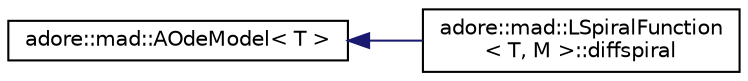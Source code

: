 digraph "Graphical Class Hierarchy"
{
 // LATEX_PDF_SIZE
  edge [fontname="Helvetica",fontsize="10",labelfontname="Helvetica",labelfontsize="10"];
  node [fontname="Helvetica",fontsize="10",shape=record];
  rankdir="LR";
  Node0 [label="adore::mad::AOdeModel\< T \>",height=0.2,width=0.4,color="black", fillcolor="white", style="filled",URL="$classadore_1_1mad_1_1AOdeModel.html",tooltip=" "];
  Node0 -> Node1 [dir="back",color="midnightblue",fontsize="10",style="solid",fontname="Helvetica"];
  Node1 [label="adore::mad::LSpiralFunction\l\< T, M \>::diffspiral",height=0.2,width=0.4,color="black", fillcolor="white", style="filled",URL="$classadore_1_1mad_1_1LSpiralFunction_1_1diffspiral.html",tooltip=" "];
}
